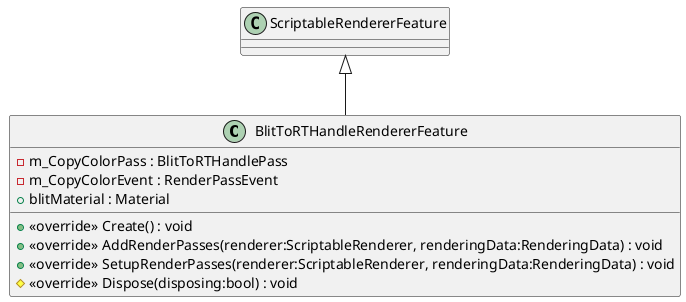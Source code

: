 @startuml
class BlitToRTHandleRendererFeature {
    - m_CopyColorPass : BlitToRTHandlePass
    - m_CopyColorEvent : RenderPassEvent
    + blitMaterial : Material
    + <<override>> Create() : void
    + <<override>> AddRenderPasses(renderer:ScriptableRenderer, renderingData:RenderingData) : void
    + <<override>> SetupRenderPasses(renderer:ScriptableRenderer, renderingData:RenderingData) : void
    # <<override>> Dispose(disposing:bool) : void
}
ScriptableRendererFeature <|-- BlitToRTHandleRendererFeature
@enduml
